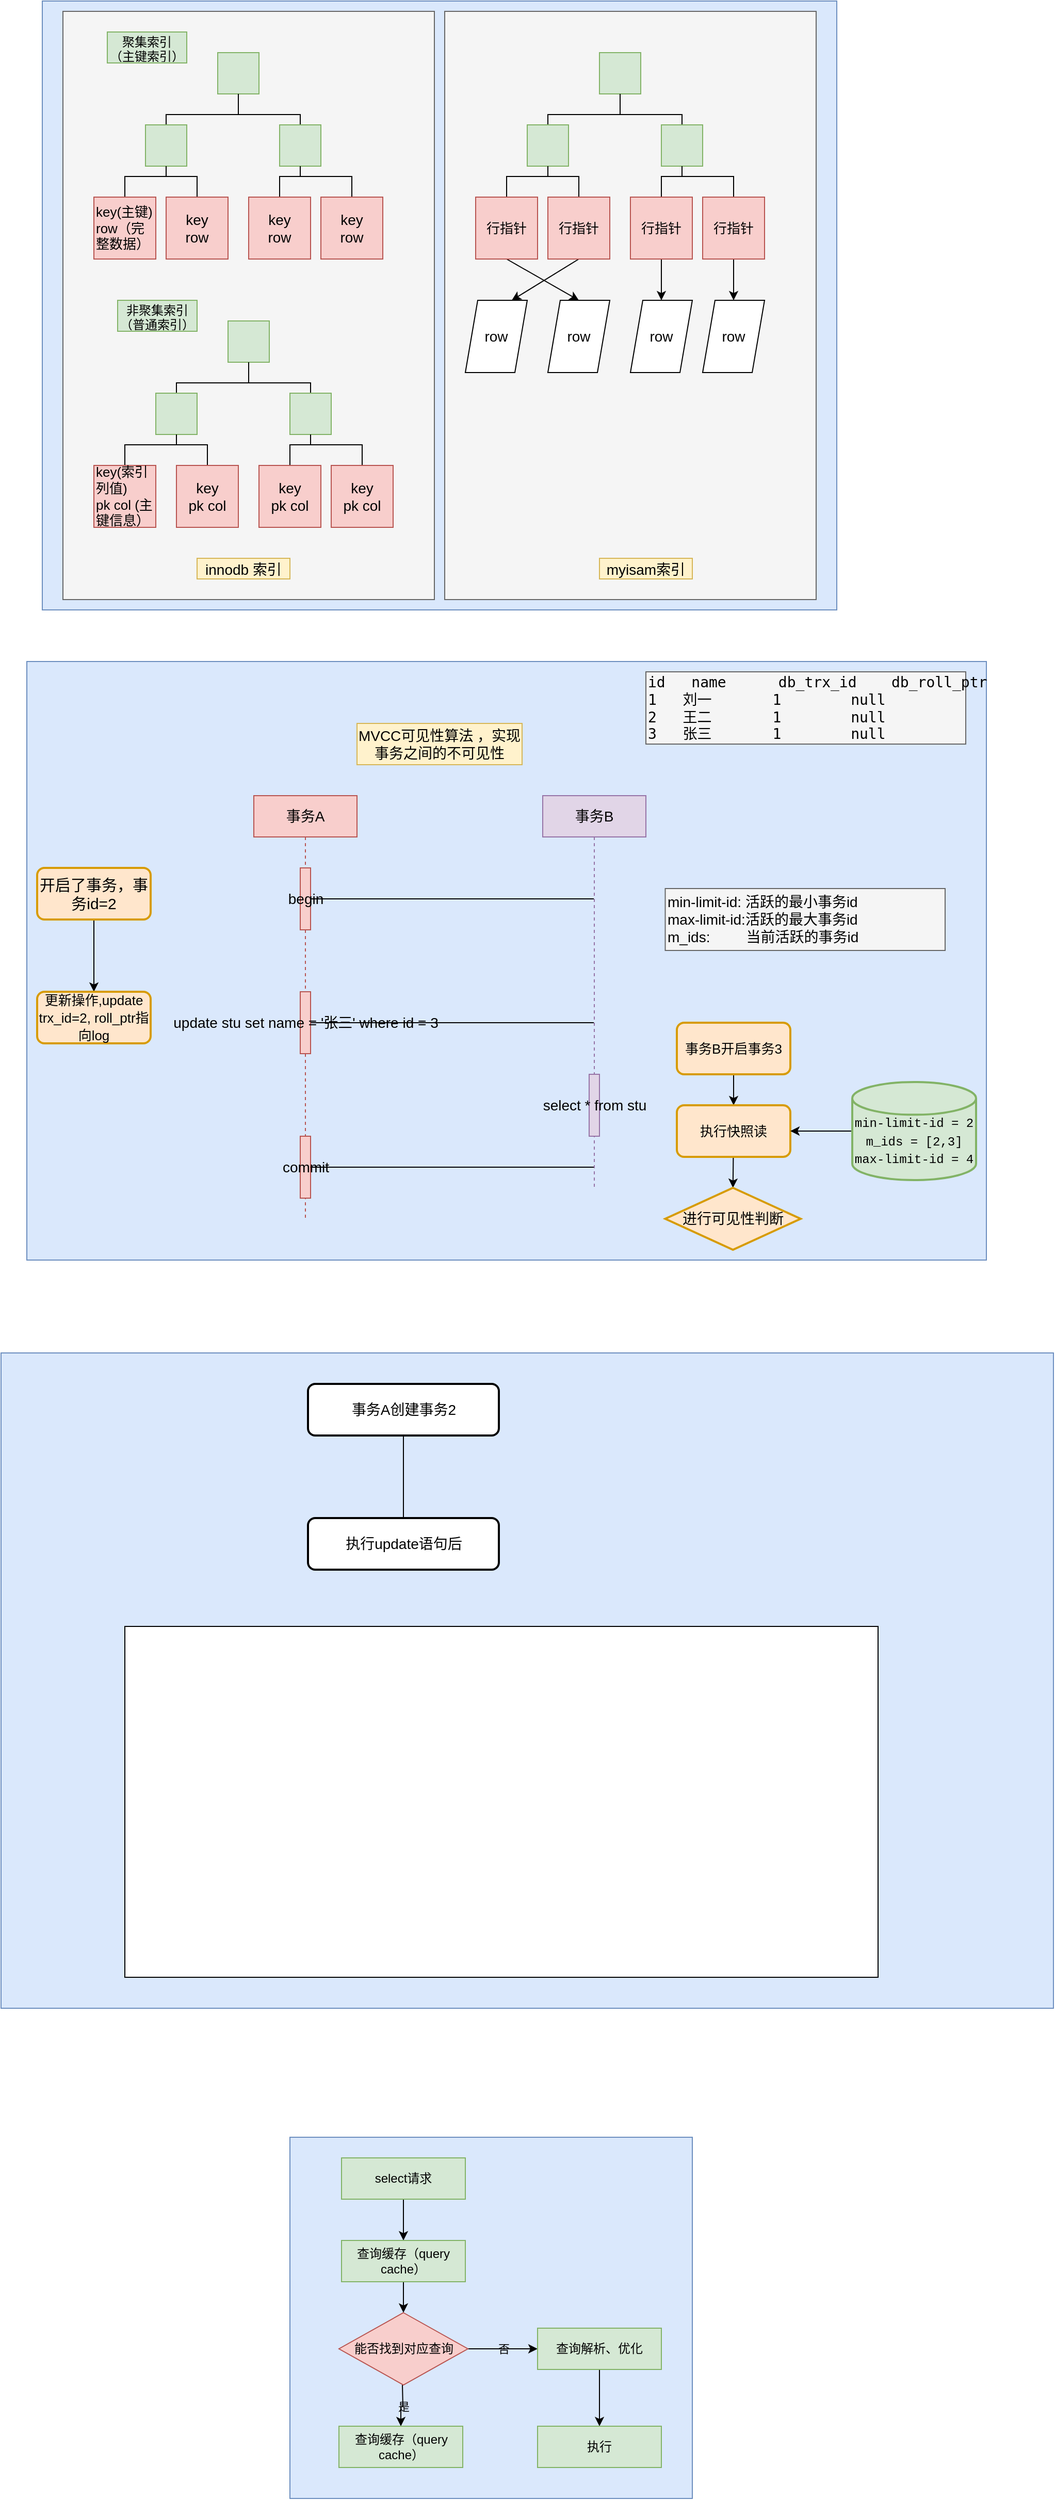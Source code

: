 <mxfile version="13.0.3" type="device"><diagram id="NUAP5VfAbo8HjtPoCJI4" name="第 1 页"><mxGraphModel dx="1968" dy="510" grid="1" gridSize="10" guides="1" tooltips="1" connect="1" arrows="1" fold="1" page="1" pageScale="1" pageWidth="1100" pageHeight="850" math="0" shadow="0"><root><mxCell id="0"/><mxCell id="1" parent="0"/><mxCell id="uWcPxDb93bIJ_ATfL5Zn-2" value="" style="rounded=0;whiteSpace=wrap;html=1;labelBackgroundColor=none;align=center;fillColor=#dae8fc;strokeColor=#6c8ebf;" parent="1" vertex="1"><mxGeometry x="5" y="650" width="930" height="580" as="geometry"/></mxCell><mxCell id="rgRevjya43DIRWmcH0zw-117" value="" style="rounded=0;whiteSpace=wrap;html=1;fontSize=14;align=center;fillColor=#dae8fc;strokeColor=#6c8ebf;" parent="1" vertex="1"><mxGeometry x="-20" y="1320" width="1020" height="635" as="geometry"/></mxCell><mxCell id="rgRevjya43DIRWmcH0zw-1" value="" style="rounded=0;whiteSpace=wrap;html=1;fillColor=#dae8fc;strokeColor=#6c8ebf;" parent="1" vertex="1"><mxGeometry x="20" y="10" width="770" height="590" as="geometry"/></mxCell><mxCell id="rgRevjya43DIRWmcH0zw-87" value="" style="rounded=0;whiteSpace=wrap;html=1;fillColor=#f5f5f5;strokeColor=#666666;fontColor=#333333;" parent="1" vertex="1"><mxGeometry x="410" y="20" width="360" height="570" as="geometry"/></mxCell><mxCell id="rgRevjya43DIRWmcH0zw-2" value="" style="rounded=0;whiteSpace=wrap;html=1;fillColor=#f5f5f5;strokeColor=#666666;fontColor=#333333;" parent="1" vertex="1"><mxGeometry x="40" y="20" width="360" height="570" as="geometry"/></mxCell><mxCell id="rgRevjya43DIRWmcH0zw-3" value="" style="whiteSpace=wrap;html=1;aspect=fixed;fillColor=#d5e8d4;strokeColor=#82b366;" parent="1" vertex="1"><mxGeometry x="190" y="60" width="40" height="40" as="geometry"/></mxCell><mxCell id="rgRevjya43DIRWmcH0zw-15" style="edgeStyle=orthogonalEdgeStyle;rounded=0;orthogonalLoop=1;jettySize=auto;html=1;entryX=0.5;entryY=1;entryDx=0;entryDy=0;exitX=0.5;exitY=0;exitDx=0;exitDy=0;endArrow=none;endFill=0;" parent="1" source="rgRevjya43DIRWmcH0zw-4" target="rgRevjya43DIRWmcH0zw-3" edge="1"><mxGeometry relative="1" as="geometry"><Array as="points"><mxPoint x="140" y="120"/><mxPoint x="210" y="120"/></Array></mxGeometry></mxCell><mxCell id="rgRevjya43DIRWmcH0zw-4" value="" style="whiteSpace=wrap;html=1;aspect=fixed;fillColor=#d5e8d4;strokeColor=#82b366;" parent="1" vertex="1"><mxGeometry x="120" y="130" width="40" height="40" as="geometry"/></mxCell><mxCell id="rgRevjya43DIRWmcH0zw-18" style="edgeStyle=orthogonalEdgeStyle;rounded=0;orthogonalLoop=1;jettySize=auto;html=1;entryX=0.5;entryY=1;entryDx=0;entryDy=0;endArrow=none;endFill=0;" parent="1" source="rgRevjya43DIRWmcH0zw-5" target="rgRevjya43DIRWmcH0zw-4" edge="1"><mxGeometry relative="1" as="geometry"/></mxCell><mxCell id="rgRevjya43DIRWmcH0zw-5" value="key&lt;br style=&quot;font-size: 14px;&quot;&gt;row" style="whiteSpace=wrap;html=1;aspect=fixed;fillColor=#f8cecc;strokeColor=#b85450;fontSize=14;" parent="1" vertex="1"><mxGeometry x="140" y="200" width="60" height="60" as="geometry"/></mxCell><mxCell id="rgRevjya43DIRWmcH0zw-19" style="edgeStyle=orthogonalEdgeStyle;rounded=0;orthogonalLoop=1;jettySize=auto;html=1;entryX=0.5;entryY=1;entryDx=0;entryDy=0;endArrow=none;endFill=0;" parent="1" source="rgRevjya43DIRWmcH0zw-6" target="rgRevjya43DIRWmcH0zw-8" edge="1"><mxGeometry relative="1" as="geometry"/></mxCell><mxCell id="rgRevjya43DIRWmcH0zw-6" value="key&lt;br style=&quot;font-size: 14px;&quot;&gt;row" style="whiteSpace=wrap;html=1;aspect=fixed;fillColor=#f8cecc;strokeColor=#b85450;fontSize=14;" parent="1" vertex="1"><mxGeometry x="220" y="200" width="60" height="60" as="geometry"/></mxCell><mxCell id="rgRevjya43DIRWmcH0zw-17" style="edgeStyle=orthogonalEdgeStyle;rounded=0;orthogonalLoop=1;jettySize=auto;html=1;entryX=0.5;entryY=1;entryDx=0;entryDy=0;endArrow=none;endFill=0;" parent="1" source="rgRevjya43DIRWmcH0zw-7" target="rgRevjya43DIRWmcH0zw-4" edge="1"><mxGeometry relative="1" as="geometry"/></mxCell><mxCell id="rgRevjya43DIRWmcH0zw-7" value="&lt;font style=&quot;font-size: 13px&quot;&gt;key(主键)&lt;br&gt;row（完整数据）&lt;/font&gt;" style="whiteSpace=wrap;html=1;aspect=fixed;fillColor=#f8cecc;strokeColor=#b85450;align=left;" parent="1" vertex="1"><mxGeometry x="70" y="200" width="60" height="60" as="geometry"/></mxCell><mxCell id="rgRevjya43DIRWmcH0zw-16" style="edgeStyle=orthogonalEdgeStyle;rounded=0;orthogonalLoop=1;jettySize=auto;html=1;entryX=0.5;entryY=1;entryDx=0;entryDy=0;endArrow=none;endFill=0;exitX=0.5;exitY=0;exitDx=0;exitDy=0;" parent="1" source="rgRevjya43DIRWmcH0zw-8" target="rgRevjya43DIRWmcH0zw-3" edge="1"><mxGeometry relative="1" as="geometry"><Array as="points"><mxPoint x="270" y="120"/><mxPoint x="210" y="120"/></Array></mxGeometry></mxCell><mxCell id="rgRevjya43DIRWmcH0zw-8" value="" style="whiteSpace=wrap;html=1;aspect=fixed;fillColor=#d5e8d4;strokeColor=#82b366;" parent="1" vertex="1"><mxGeometry x="250" y="130" width="40" height="40" as="geometry"/></mxCell><mxCell id="rgRevjya43DIRWmcH0zw-20" style="edgeStyle=orthogonalEdgeStyle;rounded=0;orthogonalLoop=1;jettySize=auto;html=1;entryX=0.5;entryY=1;entryDx=0;entryDy=0;endArrow=none;endFill=0;" parent="1" source="rgRevjya43DIRWmcH0zw-12" target="rgRevjya43DIRWmcH0zw-8" edge="1"><mxGeometry relative="1" as="geometry"/></mxCell><mxCell id="rgRevjya43DIRWmcH0zw-12" value="key&lt;br style=&quot;font-size: 14px;&quot;&gt;row" style="whiteSpace=wrap;html=1;aspect=fixed;direction=south;fillColor=#f8cecc;strokeColor=#b85450;fontSize=14;" parent="1" vertex="1"><mxGeometry x="290" y="200" width="60" height="60" as="geometry"/></mxCell><mxCell id="rgRevjya43DIRWmcH0zw-47" value="聚集索引&lt;br&gt;（主键索引）" style="text;html=1;strokeColor=#82b366;fillColor=#d5e8d4;align=center;verticalAlign=middle;whiteSpace=wrap;overflow=hidden;" parent="1" vertex="1"><mxGeometry x="83" y="40" width="77" height="30" as="geometry"/></mxCell><mxCell id="rgRevjya43DIRWmcH0zw-48" value="" style="whiteSpace=wrap;html=1;aspect=fixed;fillColor=#d5e8d4;strokeColor=#82b366;" parent="1" vertex="1"><mxGeometry x="200" y="320" width="40" height="40" as="geometry"/></mxCell><mxCell id="rgRevjya43DIRWmcH0zw-49" style="edgeStyle=orthogonalEdgeStyle;rounded=0;orthogonalLoop=1;jettySize=auto;html=1;entryX=0.5;entryY=1;entryDx=0;entryDy=0;exitX=0.5;exitY=0;exitDx=0;exitDy=0;endArrow=none;endFill=0;" parent="1" source="rgRevjya43DIRWmcH0zw-50" target="rgRevjya43DIRWmcH0zw-48" edge="1"><mxGeometry relative="1" as="geometry"><Array as="points"><mxPoint x="150" y="380"/><mxPoint x="220" y="380"/></Array></mxGeometry></mxCell><mxCell id="rgRevjya43DIRWmcH0zw-50" value="" style="whiteSpace=wrap;html=1;aspect=fixed;fillColor=#d5e8d4;strokeColor=#82b366;" parent="1" vertex="1"><mxGeometry x="130" y="390" width="40" height="40" as="geometry"/></mxCell><mxCell id="rgRevjya43DIRWmcH0zw-51" style="edgeStyle=orthogonalEdgeStyle;rounded=0;orthogonalLoop=1;jettySize=auto;html=1;entryX=0.5;entryY=1;entryDx=0;entryDy=0;endArrow=none;endFill=0;" parent="1" source="rgRevjya43DIRWmcH0zw-52" target="rgRevjya43DIRWmcH0zw-50" edge="1"><mxGeometry relative="1" as="geometry"/></mxCell><mxCell id="rgRevjya43DIRWmcH0zw-52" value="key&lt;br style=&quot;font-size: 14px&quot;&gt;pk col" style="whiteSpace=wrap;html=1;aspect=fixed;fillColor=#f8cecc;strokeColor=#b85450;fontSize=14;" parent="1" vertex="1"><mxGeometry x="150" y="460" width="60" height="60" as="geometry"/></mxCell><mxCell id="rgRevjya43DIRWmcH0zw-53" style="edgeStyle=orthogonalEdgeStyle;rounded=0;orthogonalLoop=1;jettySize=auto;html=1;entryX=0.5;entryY=1;entryDx=0;entryDy=0;endArrow=none;endFill=0;" parent="1" source="rgRevjya43DIRWmcH0zw-54" target="rgRevjya43DIRWmcH0zw-58" edge="1"><mxGeometry relative="1" as="geometry"/></mxCell><mxCell id="rgRevjya43DIRWmcH0zw-54" value="key&lt;br style=&quot;font-size: 14px&quot;&gt;pk col" style="whiteSpace=wrap;html=1;aspect=fixed;fillColor=#f8cecc;strokeColor=#b85450;fontSize=14;" parent="1" vertex="1"><mxGeometry x="230" y="460" width="60" height="60" as="geometry"/></mxCell><mxCell id="rgRevjya43DIRWmcH0zw-55" style="edgeStyle=orthogonalEdgeStyle;rounded=0;orthogonalLoop=1;jettySize=auto;html=1;entryX=0.5;entryY=1;entryDx=0;entryDy=0;endArrow=none;endFill=0;" parent="1" source="rgRevjya43DIRWmcH0zw-56" target="rgRevjya43DIRWmcH0zw-50" edge="1"><mxGeometry relative="1" as="geometry"/></mxCell><mxCell id="rgRevjya43DIRWmcH0zw-56" value="&lt;font style=&quot;font-size: 13px&quot;&gt;key(索引列值)&lt;br&gt;pk col (主键信息）&lt;/font&gt;" style="whiteSpace=wrap;html=1;aspect=fixed;fillColor=#f8cecc;strokeColor=#b85450;align=left;" parent="1" vertex="1"><mxGeometry x="70" y="460" width="60" height="60" as="geometry"/></mxCell><mxCell id="rgRevjya43DIRWmcH0zw-57" style="edgeStyle=orthogonalEdgeStyle;rounded=0;orthogonalLoop=1;jettySize=auto;html=1;entryX=0.5;entryY=1;entryDx=0;entryDy=0;endArrow=none;endFill=0;exitX=0.5;exitY=0;exitDx=0;exitDy=0;" parent="1" source="rgRevjya43DIRWmcH0zw-58" target="rgRevjya43DIRWmcH0zw-48" edge="1"><mxGeometry relative="1" as="geometry"><Array as="points"><mxPoint x="280" y="380"/><mxPoint x="220" y="380"/></Array></mxGeometry></mxCell><mxCell id="rgRevjya43DIRWmcH0zw-58" value="" style="whiteSpace=wrap;html=1;aspect=fixed;fillColor=#d5e8d4;strokeColor=#82b366;" parent="1" vertex="1"><mxGeometry x="260" y="390" width="40" height="40" as="geometry"/></mxCell><mxCell id="rgRevjya43DIRWmcH0zw-59" style="edgeStyle=orthogonalEdgeStyle;rounded=0;orthogonalLoop=1;jettySize=auto;html=1;entryX=0.5;entryY=1;entryDx=0;entryDy=0;endArrow=none;endFill=0;" parent="1" source="rgRevjya43DIRWmcH0zw-60" target="rgRevjya43DIRWmcH0zw-58" edge="1"><mxGeometry relative="1" as="geometry"/></mxCell><mxCell id="rgRevjya43DIRWmcH0zw-60" value="key&lt;br style=&quot;font-size: 14px&quot;&gt;pk col" style="whiteSpace=wrap;html=1;aspect=fixed;direction=south;fillColor=#f8cecc;strokeColor=#b85450;fontSize=14;" parent="1" vertex="1"><mxGeometry x="300" y="460" width="60" height="60" as="geometry"/></mxCell><mxCell id="rgRevjya43DIRWmcH0zw-61" value="非聚集索引&lt;br&gt;（普通索引）" style="text;html=1;strokeColor=#82b366;fillColor=#d5e8d4;align=center;verticalAlign=middle;whiteSpace=wrap;overflow=hidden;" parent="1" vertex="1"><mxGeometry x="93" y="300" width="77" height="30" as="geometry"/></mxCell><mxCell id="rgRevjya43DIRWmcH0zw-62" value="" style="whiteSpace=wrap;html=1;aspect=fixed;fillColor=#d5e8d4;strokeColor=#82b366;" parent="1" vertex="1"><mxGeometry x="560" y="60" width="40" height="40" as="geometry"/></mxCell><mxCell id="rgRevjya43DIRWmcH0zw-63" style="edgeStyle=orthogonalEdgeStyle;rounded=0;orthogonalLoop=1;jettySize=auto;html=1;entryX=0.5;entryY=1;entryDx=0;entryDy=0;exitX=0.5;exitY=0;exitDx=0;exitDy=0;endArrow=none;endFill=0;" parent="1" source="rgRevjya43DIRWmcH0zw-64" target="rgRevjya43DIRWmcH0zw-62" edge="1"><mxGeometry relative="1" as="geometry"><Array as="points"><mxPoint x="510" y="120"/><mxPoint x="580" y="120"/></Array></mxGeometry></mxCell><mxCell id="rgRevjya43DIRWmcH0zw-64" value="" style="whiteSpace=wrap;html=1;aspect=fixed;fillColor=#d5e8d4;strokeColor=#82b366;" parent="1" vertex="1"><mxGeometry x="490" y="130" width="40" height="40" as="geometry"/></mxCell><mxCell id="rgRevjya43DIRWmcH0zw-65" style="edgeStyle=orthogonalEdgeStyle;rounded=0;orthogonalLoop=1;jettySize=auto;html=1;entryX=0.5;entryY=1;entryDx=0;entryDy=0;endArrow=none;endFill=0;" parent="1" source="rgRevjya43DIRWmcH0zw-66" target="rgRevjya43DIRWmcH0zw-64" edge="1"><mxGeometry relative="1" as="geometry"/></mxCell><mxCell id="rgRevjya43DIRWmcH0zw-84" value="" style="rounded=0;orthogonalLoop=1;jettySize=auto;html=1;endArrow=classic;endFill=1;fontSize=14;entryX=0.75;entryY=0;entryDx=0;entryDy=0;exitX=0.5;exitY=1;exitDx=0;exitDy=0;" parent="1" source="rgRevjya43DIRWmcH0zw-66" target="rgRevjya43DIRWmcH0zw-76" edge="1"><mxGeometry relative="1" as="geometry"/></mxCell><mxCell id="rgRevjya43DIRWmcH0zw-66" value="&lt;span style=&quot;font-size: 13px&quot;&gt;行指针&lt;/span&gt;" style="whiteSpace=wrap;html=1;aspect=fixed;fillColor=#f8cecc;strokeColor=#b85450;fontSize=14;" parent="1" vertex="1"><mxGeometry x="510" y="200" width="60" height="60" as="geometry"/></mxCell><mxCell id="rgRevjya43DIRWmcH0zw-67" style="edgeStyle=orthogonalEdgeStyle;rounded=0;orthogonalLoop=1;jettySize=auto;html=1;entryX=0.5;entryY=1;entryDx=0;entryDy=0;endArrow=none;endFill=0;" parent="1" source="rgRevjya43DIRWmcH0zw-68" target="rgRevjya43DIRWmcH0zw-72" edge="1"><mxGeometry relative="1" as="geometry"/></mxCell><mxCell id="rgRevjya43DIRWmcH0zw-85" value="" style="edgeStyle=orthogonalEdgeStyle;rounded=0;orthogonalLoop=1;jettySize=auto;html=1;endArrow=classic;endFill=1;fontSize=14;" parent="1" source="rgRevjya43DIRWmcH0zw-68" target="rgRevjya43DIRWmcH0zw-78" edge="1"><mxGeometry relative="1" as="geometry"/></mxCell><mxCell id="rgRevjya43DIRWmcH0zw-68" value="&lt;span style=&quot;font-size: 13px&quot;&gt;行指针&lt;/span&gt;" style="whiteSpace=wrap;html=1;aspect=fixed;fillColor=#f8cecc;strokeColor=#b85450;fontSize=14;" parent="1" vertex="1"><mxGeometry x="590" y="200" width="60" height="60" as="geometry"/></mxCell><mxCell id="rgRevjya43DIRWmcH0zw-69" style="edgeStyle=orthogonalEdgeStyle;rounded=0;orthogonalLoop=1;jettySize=auto;html=1;entryX=0.5;entryY=1;entryDx=0;entryDy=0;endArrow=none;endFill=0;" parent="1" source="rgRevjya43DIRWmcH0zw-70" target="rgRevjya43DIRWmcH0zw-64" edge="1"><mxGeometry relative="1" as="geometry"/></mxCell><mxCell id="rgRevjya43DIRWmcH0zw-82" value="" style="rounded=0;orthogonalLoop=1;jettySize=auto;html=1;endArrow=classic;endFill=1;fontSize=14;entryX=0.5;entryY=0;entryDx=0;entryDy=0;exitX=0.5;exitY=1;exitDx=0;exitDy=0;" parent="1" source="rgRevjya43DIRWmcH0zw-70" target="rgRevjya43DIRWmcH0zw-77" edge="1"><mxGeometry relative="1" as="geometry"/></mxCell><mxCell id="rgRevjya43DIRWmcH0zw-70" value="&lt;font style=&quot;font-size: 13px&quot;&gt;行指针&lt;br&gt;&lt;/font&gt;" style="whiteSpace=wrap;html=1;aspect=fixed;fillColor=#f8cecc;strokeColor=#b85450;align=center;" parent="1" vertex="1"><mxGeometry x="440" y="200" width="60" height="60" as="geometry"/></mxCell><mxCell id="rgRevjya43DIRWmcH0zw-71" style="edgeStyle=orthogonalEdgeStyle;rounded=0;orthogonalLoop=1;jettySize=auto;html=1;entryX=0.5;entryY=1;entryDx=0;entryDy=0;endArrow=none;endFill=0;exitX=0.5;exitY=0;exitDx=0;exitDy=0;" parent="1" source="rgRevjya43DIRWmcH0zw-72" target="rgRevjya43DIRWmcH0zw-62" edge="1"><mxGeometry relative="1" as="geometry"><Array as="points"><mxPoint x="640" y="120"/><mxPoint x="580" y="120"/></Array></mxGeometry></mxCell><mxCell id="rgRevjya43DIRWmcH0zw-72" value="" style="whiteSpace=wrap;html=1;aspect=fixed;fillColor=#d5e8d4;strokeColor=#82b366;" parent="1" vertex="1"><mxGeometry x="620" y="130" width="40" height="40" as="geometry"/></mxCell><mxCell id="rgRevjya43DIRWmcH0zw-73" style="edgeStyle=orthogonalEdgeStyle;rounded=0;orthogonalLoop=1;jettySize=auto;html=1;entryX=0.5;entryY=1;entryDx=0;entryDy=0;endArrow=none;endFill=0;" parent="1" source="rgRevjya43DIRWmcH0zw-74" target="rgRevjya43DIRWmcH0zw-72" edge="1"><mxGeometry relative="1" as="geometry"/></mxCell><mxCell id="rgRevjya43DIRWmcH0zw-86" value="" style="edgeStyle=orthogonalEdgeStyle;rounded=0;orthogonalLoop=1;jettySize=auto;html=1;endArrow=classic;endFill=1;fontSize=14;startArrow=none;startFill=0;" parent="1" source="rgRevjya43DIRWmcH0zw-74" target="rgRevjya43DIRWmcH0zw-79" edge="1"><mxGeometry relative="1" as="geometry"/></mxCell><mxCell id="rgRevjya43DIRWmcH0zw-74" value="&lt;span style=&quot;font-size: 13px&quot;&gt;行指针&lt;/span&gt;" style="whiteSpace=wrap;html=1;aspect=fixed;direction=south;fillColor=#f8cecc;strokeColor=#b85450;fontSize=14;" parent="1" vertex="1"><mxGeometry x="660" y="200" width="60" height="60" as="geometry"/></mxCell><mxCell id="rgRevjya43DIRWmcH0zw-76" value="row" style="shape=parallelogram;perimeter=parallelogramPerimeter;whiteSpace=wrap;html=1;fontSize=14;align=center;" parent="1" vertex="1"><mxGeometry x="430" y="300" width="60" height="70" as="geometry"/></mxCell><mxCell id="rgRevjya43DIRWmcH0zw-77" value="row" style="shape=parallelogram;perimeter=parallelogramPerimeter;whiteSpace=wrap;html=1;fontSize=14;align=center;" parent="1" vertex="1"><mxGeometry x="510" y="300" width="60" height="70" as="geometry"/></mxCell><mxCell id="rgRevjya43DIRWmcH0zw-78" value="row" style="shape=parallelogram;perimeter=parallelogramPerimeter;whiteSpace=wrap;html=1;fontSize=14;align=center;" parent="1" vertex="1"><mxGeometry x="590" y="300" width="60" height="70" as="geometry"/></mxCell><mxCell id="rgRevjya43DIRWmcH0zw-79" value="row" style="shape=parallelogram;perimeter=parallelogramPerimeter;whiteSpace=wrap;html=1;fontSize=14;align=center;" parent="1" vertex="1"><mxGeometry x="660" y="300" width="60" height="70" as="geometry"/></mxCell><mxCell id="rgRevjya43DIRWmcH0zw-88" value="innodb 索引" style="text;html=1;strokeColor=#d6b656;fillColor=#fff2cc;align=center;verticalAlign=middle;whiteSpace=wrap;overflow=hidden;fontSize=14;" parent="1" vertex="1"><mxGeometry x="170" y="550" width="90" height="20" as="geometry"/></mxCell><mxCell id="rgRevjya43DIRWmcH0zw-89" value="myisam索引" style="text;html=1;strokeColor=#d6b656;fillColor=#fff2cc;align=center;verticalAlign=middle;whiteSpace=wrap;overflow=hidden;fontSize=14;" parent="1" vertex="1"><mxGeometry x="560" y="550" width="90" height="20" as="geometry"/></mxCell><mxCell id="rgRevjya43DIRWmcH0zw-90" value="" style="rounded=0;whiteSpace=wrap;html=1;fontSize=14;align=center;" parent="1" vertex="1"><mxGeometry x="100" y="1585" width="730" height="340" as="geometry"/></mxCell><mxCell id="rgRevjya43DIRWmcH0zw-100" value="事务A" style="shape=umlLifeline;perimeter=lifelinePerimeter;whiteSpace=wrap;html=1;container=1;collapsible=0;recursiveResize=0;outlineConnect=0;fontSize=14;align=center;fillColor=#f8cecc;strokeColor=#b85450;" parent="1" vertex="1"><mxGeometry x="225" y="780" width="100" height="410" as="geometry"/></mxCell><mxCell id="rgRevjya43DIRWmcH0zw-103" value="begin" style="html=1;points=[];perimeter=orthogonalPerimeter;fontSize=14;align=center;fillColor=#f8cecc;strokeColor=#b85450;" parent="rgRevjya43DIRWmcH0zw-100" vertex="1"><mxGeometry x="45" y="70" width="10" height="60" as="geometry"/></mxCell><mxCell id="rgRevjya43DIRWmcH0zw-104" value="update stu set name = '张三' where id = 3" style="html=1;points=[];perimeter=orthogonalPerimeter;fontSize=14;align=center;fillColor=#f8cecc;strokeColor=#b85450;" parent="rgRevjya43DIRWmcH0zw-100" vertex="1"><mxGeometry x="45" y="190" width="10" height="60" as="geometry"/></mxCell><mxCell id="rgRevjya43DIRWmcH0zw-105" value="commit" style="html=1;points=[];perimeter=orthogonalPerimeter;fontSize=14;align=center;fillColor=#f8cecc;strokeColor=#b85450;" parent="rgRevjya43DIRWmcH0zw-100" vertex="1"><mxGeometry x="45" y="330" width="10" height="60" as="geometry"/></mxCell><mxCell id="rgRevjya43DIRWmcH0zw-101" value="事务B" style="shape=umlLifeline;perimeter=lifelinePerimeter;whiteSpace=wrap;html=1;container=1;collapsible=0;recursiveResize=0;outlineConnect=0;fontSize=14;align=center;fillColor=#e1d5e7;strokeColor=#9673a6;" parent="1" vertex="1"><mxGeometry x="505" y="780" width="100" height="380" as="geometry"/></mxCell><mxCell id="rgRevjya43DIRWmcH0zw-109" value="select * from stu" style="html=1;points=[];perimeter=orthogonalPerimeter;fontSize=14;align=center;fillColor=#e1d5e7;strokeColor=#9673a6;" parent="rgRevjya43DIRWmcH0zw-101" vertex="1"><mxGeometry x="45" y="270" width="10" height="60" as="geometry"/></mxCell><mxCell id="rgRevjya43DIRWmcH0zw-113" value="" style="edgeStyle=none;rounded=0;orthogonalLoop=1;jettySize=auto;html=1;startArrow=none;startFill=0;endArrow=none;endFill=0;fontSize=14;" parent="1" source="rgRevjya43DIRWmcH0zw-103" target="rgRevjya43DIRWmcH0zw-101" edge="1"><mxGeometry relative="1" as="geometry"><mxPoint x="360" y="880" as="targetPoint"/></mxGeometry></mxCell><mxCell id="rgRevjya43DIRWmcH0zw-115" style="edgeStyle=none;rounded=0;orthogonalLoop=1;jettySize=auto;html=1;startArrow=none;startFill=0;endArrow=none;endFill=0;fontSize=14;" parent="1" source="rgRevjya43DIRWmcH0zw-104" target="rgRevjya43DIRWmcH0zw-101" edge="1"><mxGeometry relative="1" as="geometry"/></mxCell><mxCell id="rgRevjya43DIRWmcH0zw-116" style="edgeStyle=none;rounded=0;orthogonalLoop=1;jettySize=auto;html=1;startArrow=none;startFill=0;endArrow=none;endFill=0;fontSize=14;" parent="1" source="rgRevjya43DIRWmcH0zw-105" target="rgRevjya43DIRWmcH0zw-101" edge="1"><mxGeometry relative="1" as="geometry"/></mxCell><mxCell id="rgRevjya43DIRWmcH0zw-118" value="MVCC可见性算法 ，实现事务之间的不可见性" style="text;html=1;strokeColor=#d6b656;fillColor=#fff2cc;align=center;verticalAlign=middle;whiteSpace=wrap;overflow=hidden;fontSize=14;" parent="1" vertex="1"><mxGeometry x="325" y="710" width="160" height="40" as="geometry"/></mxCell><mxCell id="rgRevjya43DIRWmcH0zw-122" value="&lt;pre&gt;id&amp;nbsp;  name&amp;nbsp;     db_trx_id    db_roll_ptr&lt;br&gt;1&amp;nbsp; &amp;nbsp;刘一&amp;nbsp; &amp;nbsp; &amp;nbsp; &amp;nbsp;1&amp;nbsp; &amp;nbsp; &amp;nbsp; &amp;nbsp; null&lt;br&gt;2&amp;nbsp; &amp;nbsp;王二&amp;nbsp; &amp;nbsp; &amp;nbsp; &amp;nbsp;1&amp;nbsp; &amp;nbsp; &amp;nbsp; &amp;nbsp; null&lt;br&gt;3&amp;nbsp; &amp;nbsp;张三&amp;nbsp; &amp;nbsp; &amp;nbsp; &amp;nbsp;1&amp;nbsp; &amp;nbsp; &amp;nbsp; &amp;nbsp; null&lt;/pre&gt;" style="rounded=0;whiteSpace=wrap;html=1;fillColor=#f5f5f5;strokeColor=#666666;fontSize=14;align=left;" parent="1" vertex="1"><mxGeometry x="605" y="660" width="310" height="70" as="geometry"/></mxCell><mxCell id="rgRevjya43DIRWmcH0zw-126" value="" style="edgeStyle=none;rounded=0;orthogonalLoop=1;jettySize=auto;html=1;startArrow=none;startFill=0;endArrow=none;endFill=0;fontSize=14;" parent="1" source="rgRevjya43DIRWmcH0zw-124" target="rgRevjya43DIRWmcH0zw-125" edge="1"><mxGeometry relative="1" as="geometry"/></mxCell><mxCell id="rgRevjya43DIRWmcH0zw-124" value="事务A创建事务2" style="rounded=1;whiteSpace=wrap;html=1;absoluteArcSize=1;arcSize=14;strokeWidth=2;fontSize=14;align=center;" parent="1" vertex="1"><mxGeometry x="277.5" y="1350" width="185" height="50" as="geometry"/></mxCell><mxCell id="rgRevjya43DIRWmcH0zw-125" value="执行update语句后" style="rounded=1;whiteSpace=wrap;html=1;absoluteArcSize=1;arcSize=14;strokeWidth=2;fontSize=14;align=center;" parent="1" vertex="1"><mxGeometry x="277.5" y="1480" width="185" height="50" as="geometry"/></mxCell><mxCell id="rgRevjya43DIRWmcH0zw-131" value="" style="edgeStyle=none;rounded=0;orthogonalLoop=1;jettySize=auto;html=1;startArrow=none;startFill=0;endArrow=classic;endFill=1;fontSize=14;" parent="1" source="rgRevjya43DIRWmcH0zw-129" target="rgRevjya43DIRWmcH0zw-130" edge="1"><mxGeometry relative="1" as="geometry"/></mxCell><mxCell id="rgRevjya43DIRWmcH0zw-129" value="&lt;span style=&quot;font-size: 15px;&quot;&gt;开启了事务，事务id=2&lt;/span&gt;" style="rounded=1;whiteSpace=wrap;html=1;absoluteArcSize=1;arcSize=14;strokeWidth=2;fontSize=14;align=center;fillColor=#ffe6cc;strokeColor=#d79b00;labelBackgroundColor=none;" parent="1" vertex="1"><mxGeometry x="15" y="850" width="110" height="50" as="geometry"/></mxCell><mxCell id="rgRevjya43DIRWmcH0zw-130" value="&lt;font style=&quot;font-size: 13px&quot;&gt;更新操作,update trx_id=2, roll_ptr指向log&lt;/font&gt;" style="rounded=1;whiteSpace=wrap;html=1;absoluteArcSize=1;arcSize=14;strokeWidth=2;fontSize=14;align=center;fillColor=#ffe6cc;strokeColor=#d79b00;labelBackgroundColor=none;" parent="1" vertex="1"><mxGeometry x="15" y="970" width="110" height="50" as="geometry"/></mxCell><mxCell id="rgRevjya43DIRWmcH0zw-134" value="" style="edgeStyle=none;rounded=0;orthogonalLoop=1;jettySize=auto;html=1;startArrow=none;startFill=0;endArrow=classic;endFill=1;fontSize=14;" parent="1" source="rgRevjya43DIRWmcH0zw-132" target="rgRevjya43DIRWmcH0zw-133" edge="1"><mxGeometry relative="1" as="geometry"/></mxCell><mxCell id="rgRevjya43DIRWmcH0zw-132" value="&lt;font style=&quot;font-size: 13px&quot;&gt;事务B开启事务3&lt;/font&gt;" style="rounded=1;whiteSpace=wrap;html=1;absoluteArcSize=1;arcSize=14;strokeWidth=2;fontSize=14;align=center;fillColor=#ffe6cc;strokeColor=#d79b00;labelBackgroundColor=none;" parent="1" vertex="1"><mxGeometry x="635" y="1000" width="110" height="50" as="geometry"/></mxCell><mxCell id="rgRevjya43DIRWmcH0zw-140" value="" style="edgeStyle=none;rounded=0;orthogonalLoop=1;jettySize=auto;html=1;startArrow=none;startFill=0;endArrow=classic;endFill=1;fontSize=14;entryX=0.5;entryY=0;entryDx=0;entryDy=0;entryPerimeter=0;" parent="1" source="rgRevjya43DIRWmcH0zw-133" target="rgRevjya43DIRWmcH0zw-141" edge="1"><mxGeometry relative="1" as="geometry"><mxPoint x="690" y="1180" as="targetPoint"/></mxGeometry></mxCell><mxCell id="rgRevjya43DIRWmcH0zw-133" value="&lt;font style=&quot;font-size: 13px&quot;&gt;执行快照读&lt;/font&gt;" style="rounded=1;whiteSpace=wrap;html=1;absoluteArcSize=1;arcSize=14;strokeWidth=2;fontSize=14;align=center;fillColor=#ffe6cc;strokeColor=#d79b00;labelBackgroundColor=none;" parent="1" vertex="1"><mxGeometry x="635" y="1080" width="110" height="50" as="geometry"/></mxCell><mxCell id="rgRevjya43DIRWmcH0zw-138" style="edgeStyle=none;rounded=0;orthogonalLoop=1;jettySize=auto;html=1;entryX=1;entryY=0.5;entryDx=0;entryDy=0;startArrow=none;startFill=0;endArrow=classic;endFill=1;fontSize=14;" parent="1" source="rgRevjya43DIRWmcH0zw-137" target="rgRevjya43DIRWmcH0zw-133" edge="1"><mxGeometry relative="1" as="geometry"/></mxCell><mxCell id="rgRevjya43DIRWmcH0zw-137" value="&lt;span style=&quot;font-family: &amp;#34;menlo&amp;#34; , &amp;#34;monaco&amp;#34; , &amp;#34;consolas&amp;#34; , &amp;#34;courier new&amp;#34; , monospace ; font-size: 12px&quot;&gt;&lt;br&gt;min-limit-id = 2&lt;br&gt; m_ids = [2,3]&lt;br&gt; max-limit-id = 4&lt;/span&gt;" style="strokeWidth=2;html=1;shape=mxgraph.flowchart.database;whiteSpace=wrap;labelBackgroundColor=none;fontSize=14;align=center;fillColor=#d5e8d4;strokeColor=#82b366;" parent="1" vertex="1"><mxGeometry x="805" y="1057.5" width="120" height="95" as="geometry"/></mxCell><mxCell id="rgRevjya43DIRWmcH0zw-141" value="进行可见性判断" style="strokeWidth=2;html=1;shape=mxgraph.flowchart.decision;whiteSpace=wrap;labelBackgroundColor=none;fontSize=14;align=center;fillColor=#ffe6cc;strokeColor=#d79b00;" parent="1" vertex="1"><mxGeometry x="623.75" y="1160" width="131.25" height="60" as="geometry"/></mxCell><mxCell id="uWcPxDb93bIJ_ATfL5Zn-3" value="&lt;p&gt;min-limit-id: 活跃的最小事务id&lt;br&gt;max-limit-id:活跃的最大事务id&lt;br&gt;m_ids:&amp;nbsp; &amp;nbsp; &amp;nbsp; &amp;nbsp; &amp;nbsp;当前活跃的事务id&lt;/p&gt;" style="rounded=0;whiteSpace=wrap;html=1;fillColor=#f5f5f5;strokeColor=#666666;fontSize=14;align=left;" parent="1" vertex="1"><mxGeometry x="623.75" y="870" width="271.25" height="60" as="geometry"/></mxCell><mxCell id="R_7reN9PjDXVITSpskuq-2" value="" style="rounded=0;whiteSpace=wrap;html=1;fillColor=#dae8fc;strokeColor=#6c8ebf;" vertex="1" parent="1"><mxGeometry x="260" y="2080" width="390" height="350" as="geometry"/></mxCell><mxCell id="R_7reN9PjDXVITSpskuq-8" value="" style="edgeStyle=orthogonalEdgeStyle;rounded=0;orthogonalLoop=1;jettySize=auto;html=1;" edge="1" parent="1" source="R_7reN9PjDXVITSpskuq-4" target="R_7reN9PjDXVITSpskuq-7"><mxGeometry relative="1" as="geometry"/></mxCell><mxCell id="R_7reN9PjDXVITSpskuq-4" value="select请求" style="rounded=0;whiteSpace=wrap;html=1;fillColor=#d5e8d4;strokeColor=#82b366;" vertex="1" parent="1"><mxGeometry x="310" y="2100" width="120" height="40" as="geometry"/></mxCell><mxCell id="R_7reN9PjDXVITSpskuq-9" style="edgeStyle=orthogonalEdgeStyle;rounded=0;orthogonalLoop=1;jettySize=auto;html=1;entryX=0.5;entryY=0;entryDx=0;entryDy=0;" edge="1" parent="1" source="R_7reN9PjDXVITSpskuq-7" target="R_7reN9PjDXVITSpskuq-5"><mxGeometry relative="1" as="geometry"/></mxCell><mxCell id="R_7reN9PjDXVITSpskuq-7" value="查询缓存（query cache）" style="rounded=0;whiteSpace=wrap;html=1;fillColor=#d5e8d4;strokeColor=#82b366;" vertex="1" parent="1"><mxGeometry x="310" y="2180" width="120" height="40" as="geometry"/></mxCell><mxCell id="R_7reN9PjDXVITSpskuq-11" value="是" style="edgeStyle=orthogonalEdgeStyle;rounded=0;orthogonalLoop=1;jettySize=auto;html=1;labelBackgroundColor=none;verticalAlign=middle;horizontal=1;" edge="1" parent="1" target="R_7reN9PjDXVITSpskuq-12"><mxGeometry relative="1" as="geometry"><mxPoint x="369" y="2320" as="sourcePoint"/><mxPoint x="399" y="2490" as="targetPoint"/><Array as="points"/></mxGeometry></mxCell><mxCell id="R_7reN9PjDXVITSpskuq-15" value="否" style="edgeStyle=orthogonalEdgeStyle;rounded=0;orthogonalLoop=1;jettySize=auto;html=1;entryX=0;entryY=0.5;entryDx=0;entryDy=0;labelBackgroundColor=none;" edge="1" parent="1" source="R_7reN9PjDXVITSpskuq-5" target="R_7reN9PjDXVITSpskuq-14"><mxGeometry relative="1" as="geometry"/></mxCell><mxCell id="R_7reN9PjDXVITSpskuq-5" value="能否找到对应查询" style="rhombus;whiteSpace=wrap;html=1;fillColor=#f8cecc;strokeColor=#b85450;" vertex="1" parent="1"><mxGeometry x="307.5" y="2250" width="125" height="70" as="geometry"/></mxCell><mxCell id="R_7reN9PjDXVITSpskuq-12" value="查询缓存（query cache）" style="rounded=0;whiteSpace=wrap;html=1;fillColor=#d5e8d4;strokeColor=#82b366;" vertex="1" parent="1"><mxGeometry x="307.5" y="2360" width="120" height="40" as="geometry"/></mxCell><mxCell id="R_7reN9PjDXVITSpskuq-17" value="" style="edgeStyle=orthogonalEdgeStyle;rounded=0;orthogonalLoop=1;jettySize=auto;html=1;" edge="1" parent="1" source="R_7reN9PjDXVITSpskuq-14" target="R_7reN9PjDXVITSpskuq-16"><mxGeometry relative="1" as="geometry"/></mxCell><mxCell id="R_7reN9PjDXVITSpskuq-14" value="查询解析、优化" style="rounded=0;whiteSpace=wrap;html=1;fillColor=#d5e8d4;strokeColor=#82b366;" vertex="1" parent="1"><mxGeometry x="500" y="2265" width="120" height="40" as="geometry"/></mxCell><mxCell id="R_7reN9PjDXVITSpskuq-16" value="执行" style="rounded=0;whiteSpace=wrap;html=1;fillColor=#d5e8d4;strokeColor=#82b366;" vertex="1" parent="1"><mxGeometry x="500" y="2360" width="120" height="40" as="geometry"/></mxCell></root></mxGraphModel></diagram></mxfile>